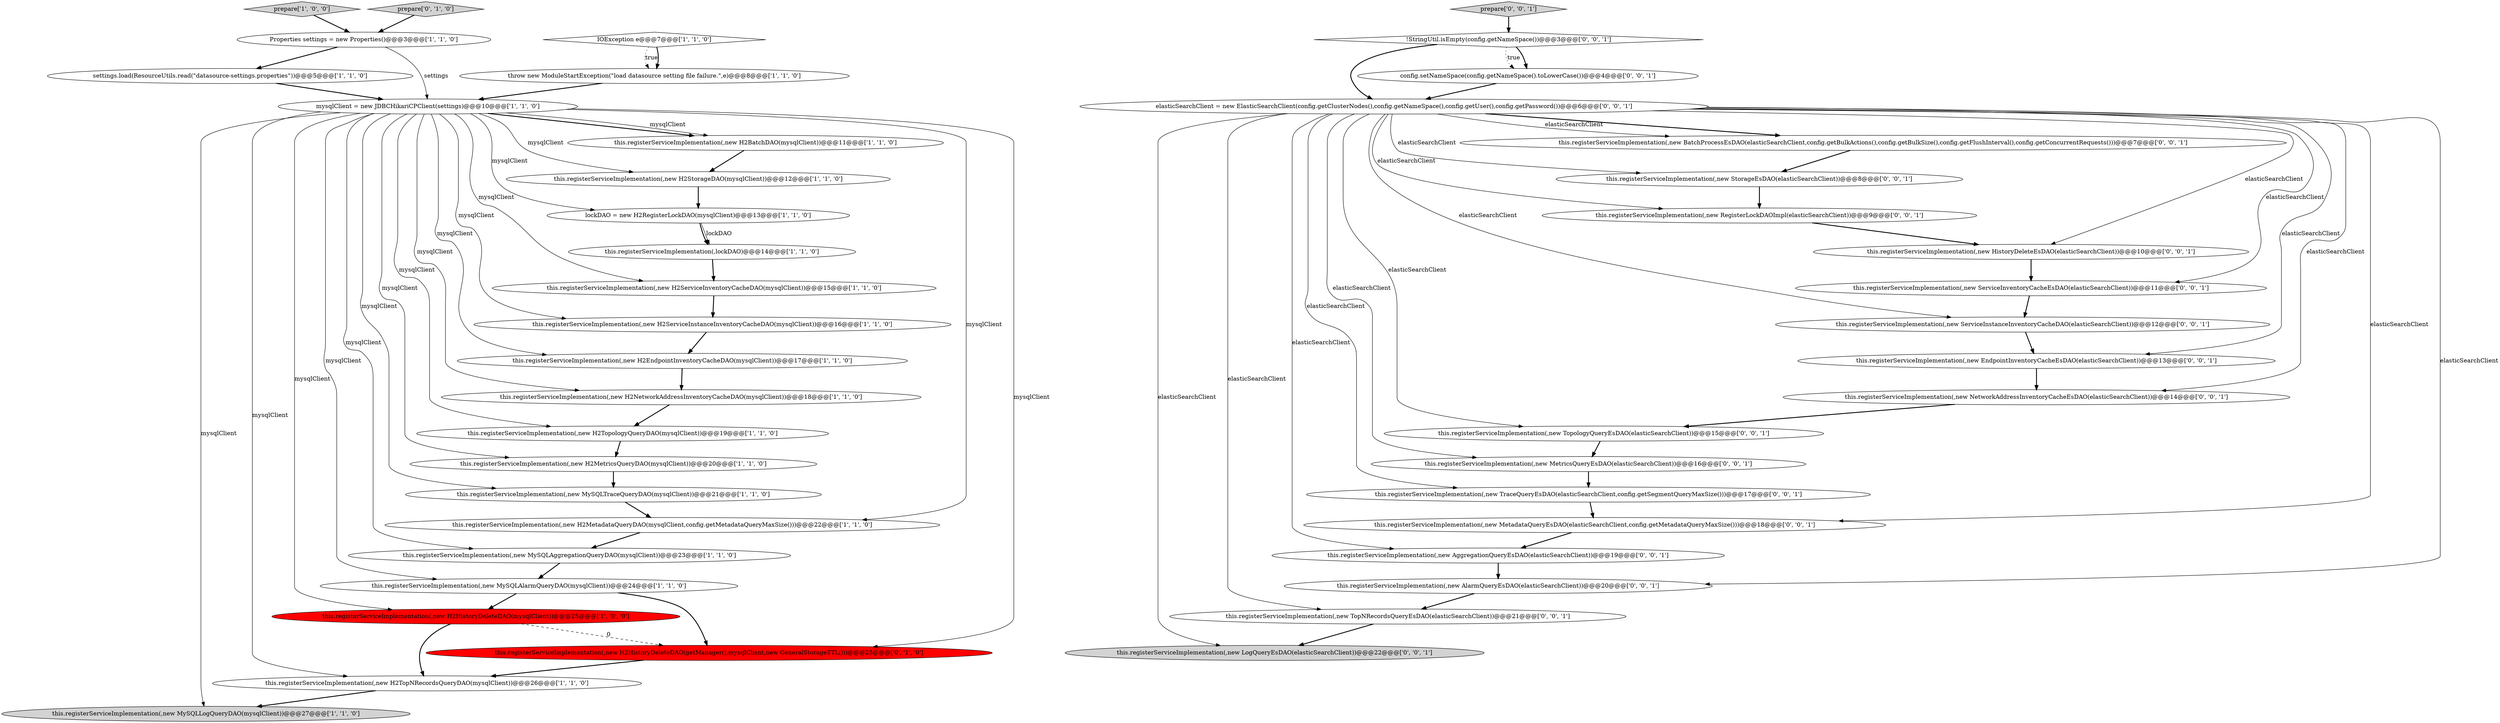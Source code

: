 digraph {
15 [style = filled, label = "this.registerServiceImplementation(,new MySQLTraceQueryDAO(mysqlClient))@@@21@@@['1', '1', '0']", fillcolor = white, shape = ellipse image = "AAA0AAABBB1BBB"];
20 [style = filled, label = "prepare['1', '0', '0']", fillcolor = lightgray, shape = diamond image = "AAA0AAABBB1BBB"];
6 [style = filled, label = "settings.load(ResourceUtils.read(\"datasource-settings.properties\"))@@@5@@@['1', '1', '0']", fillcolor = white, shape = ellipse image = "AAA0AAABBB1BBB"];
39 [style = filled, label = "this.registerServiceImplementation(,new TraceQueryEsDAO(elasticSearchClient,config.getSegmentQueryMaxSize()))@@@17@@@['0', '0', '1']", fillcolor = white, shape = ellipse image = "AAA0AAABBB3BBB"];
41 [style = filled, label = "this.registerServiceImplementation(,new RegisterLockDAOImpl(elasticSearchClient))@@@9@@@['0', '0', '1']", fillcolor = white, shape = ellipse image = "AAA0AAABBB3BBB"];
9 [style = filled, label = "mysqlClient = new JDBCHikariCPClient(settings)@@@10@@@['1', '1', '0']", fillcolor = white, shape = ellipse image = "AAA0AAABBB1BBB"];
25 [style = filled, label = "!StringUtil.isEmpty(config.getNameSpace())@@@3@@@['0', '0', '1']", fillcolor = white, shape = diamond image = "AAA0AAABBB3BBB"];
36 [style = filled, label = "this.registerServiceImplementation(,new MetadataQueryEsDAO(elasticSearchClient,config.getMetadataQueryMaxSize()))@@@18@@@['0', '0', '1']", fillcolor = white, shape = ellipse image = "AAA0AAABBB3BBB"];
21 [style = filled, label = "this.registerServiceImplementation(,new H2MetadataQueryDAO(mysqlClient,config.getMetadataQueryMaxSize()))@@@22@@@['1', '1', '0']", fillcolor = white, shape = ellipse image = "AAA0AAABBB1BBB"];
5 [style = filled, label = "this.registerServiceImplementation(,new H2TopNRecordsQueryDAO(mysqlClient))@@@26@@@['1', '1', '0']", fillcolor = white, shape = ellipse image = "AAA0AAABBB1BBB"];
33 [style = filled, label = "this.registerServiceImplementation(,new HistoryDeleteEsDAO(elasticSearchClient))@@@10@@@['0', '0', '1']", fillcolor = white, shape = ellipse image = "AAA0AAABBB3BBB"];
18 [style = filled, label = "this.registerServiceImplementation(,new H2ServiceInstanceInventoryCacheDAO(mysqlClient))@@@16@@@['1', '1', '0']", fillcolor = white, shape = ellipse image = "AAA0AAABBB1BBB"];
34 [style = filled, label = "this.registerServiceImplementation(,new TopologyQueryEsDAO(elasticSearchClient))@@@15@@@['0', '0', '1']", fillcolor = white, shape = ellipse image = "AAA0AAABBB3BBB"];
13 [style = filled, label = "this.registerServiceImplementation(,new H2TopologyQueryDAO(mysqlClient))@@@19@@@['1', '1', '0']", fillcolor = white, shape = ellipse image = "AAA0AAABBB1BBB"];
31 [style = filled, label = "elasticSearchClient = new ElasticSearchClient(config.getClusterNodes(),config.getNameSpace(),config.getUser(),config.getPassword())@@@6@@@['0', '0', '1']", fillcolor = white, shape = ellipse image = "AAA0AAABBB3BBB"];
24 [style = filled, label = "prepare['0', '1', '0']", fillcolor = lightgray, shape = diamond image = "AAA0AAABBB2BBB"];
40 [style = filled, label = "this.registerServiceImplementation(,new NetworkAddressInventoryCacheEsDAO(elasticSearchClient))@@@14@@@['0', '0', '1']", fillcolor = white, shape = ellipse image = "AAA0AAABBB3BBB"];
38 [style = filled, label = "this.registerServiceImplementation(,new EndpointInventoryCacheEsDAO(elasticSearchClient))@@@13@@@['0', '0', '1']", fillcolor = white, shape = ellipse image = "AAA0AAABBB3BBB"];
30 [style = filled, label = "config.setNameSpace(config.getNameSpace().toLowerCase())@@@4@@@['0', '0', '1']", fillcolor = white, shape = ellipse image = "AAA0AAABBB3BBB"];
26 [style = filled, label = "prepare['0', '0', '1']", fillcolor = lightgray, shape = diamond image = "AAA0AAABBB3BBB"];
37 [style = filled, label = "this.registerServiceImplementation(,new ServiceInstanceInventoryCacheDAO(elasticSearchClient))@@@12@@@['0', '0', '1']", fillcolor = white, shape = ellipse image = "AAA0AAABBB3BBB"];
14 [style = filled, label = "lockDAO = new H2RegisterLockDAO(mysqlClient)@@@13@@@['1', '1', '0']", fillcolor = white, shape = ellipse image = "AAA0AAABBB1BBB"];
4 [style = filled, label = "IOException e@@@7@@@['1', '1', '0']", fillcolor = white, shape = diamond image = "AAA0AAABBB1BBB"];
42 [style = filled, label = "this.registerServiceImplementation(,new MetricsQueryEsDAO(elasticSearchClient))@@@16@@@['0', '0', '1']", fillcolor = white, shape = ellipse image = "AAA0AAABBB3BBB"];
22 [style = filled, label = "this.registerServiceImplementation(,new H2ServiceInventoryCacheDAO(mysqlClient))@@@15@@@['1', '1', '0']", fillcolor = white, shape = ellipse image = "AAA0AAABBB1BBB"];
19 [style = filled, label = "this.registerServiceImplementation(,new MySQLLogQueryDAO(mysqlClient))@@@27@@@['1', '1', '0']", fillcolor = lightgray, shape = ellipse image = "AAA0AAABBB1BBB"];
10 [style = filled, label = "this.registerServiceImplementation(,new MySQLAlarmQueryDAO(mysqlClient))@@@24@@@['1', '1', '0']", fillcolor = white, shape = ellipse image = "AAA0AAABBB1BBB"];
12 [style = filled, label = "this.registerServiceImplementation(,new H2NetworkAddressInventoryCacheDAO(mysqlClient))@@@18@@@['1', '1', '0']", fillcolor = white, shape = ellipse image = "AAA0AAABBB1BBB"];
29 [style = filled, label = "this.registerServiceImplementation(,new StorageEsDAO(elasticSearchClient))@@@8@@@['0', '0', '1']", fillcolor = white, shape = ellipse image = "AAA0AAABBB3BBB"];
32 [style = filled, label = "this.registerServiceImplementation(,new ServiceInventoryCacheEsDAO(elasticSearchClient))@@@11@@@['0', '0', '1']", fillcolor = white, shape = ellipse image = "AAA0AAABBB3BBB"];
28 [style = filled, label = "this.registerServiceImplementation(,new LogQueryEsDAO(elasticSearchClient))@@@22@@@['0', '0', '1']", fillcolor = lightgray, shape = ellipse image = "AAA0AAABBB3BBB"];
27 [style = filled, label = "this.registerServiceImplementation(,new AggregationQueryEsDAO(elasticSearchClient))@@@19@@@['0', '0', '1']", fillcolor = white, shape = ellipse image = "AAA0AAABBB3BBB"];
16 [style = filled, label = "this.registerServiceImplementation(,lockDAO)@@@14@@@['1', '1', '0']", fillcolor = white, shape = ellipse image = "AAA0AAABBB1BBB"];
11 [style = filled, label = "this.registerServiceImplementation(,new H2HistoryDeleteDAO(mysqlClient))@@@25@@@['1', '0', '0']", fillcolor = red, shape = ellipse image = "AAA1AAABBB1BBB"];
2 [style = filled, label = "this.registerServiceImplementation(,new H2StorageDAO(mysqlClient))@@@12@@@['1', '1', '0']", fillcolor = white, shape = ellipse image = "AAA0AAABBB1BBB"];
3 [style = filled, label = "this.registerServiceImplementation(,new H2BatchDAO(mysqlClient))@@@11@@@['1', '1', '0']", fillcolor = white, shape = ellipse image = "AAA0AAABBB1BBB"];
23 [style = filled, label = "this.registerServiceImplementation(,new H2HistoryDeleteDAO(getManager(),mysqlClient,new GeneralStorageTTL()))@@@25@@@['0', '1', '0']", fillcolor = red, shape = ellipse image = "AAA1AAABBB2BBB"];
44 [style = filled, label = "this.registerServiceImplementation(,new AlarmQueryEsDAO(elasticSearchClient))@@@20@@@['0', '0', '1']", fillcolor = white, shape = ellipse image = "AAA0AAABBB3BBB"];
1 [style = filled, label = "this.registerServiceImplementation(,new MySQLAggregationQueryDAO(mysqlClient))@@@23@@@['1', '1', '0']", fillcolor = white, shape = ellipse image = "AAA0AAABBB1BBB"];
43 [style = filled, label = "this.registerServiceImplementation(,new TopNRecordsQueryEsDAO(elasticSearchClient))@@@21@@@['0', '0', '1']", fillcolor = white, shape = ellipse image = "AAA0AAABBB3BBB"];
17 [style = filled, label = "Properties settings = new Properties()@@@3@@@['1', '1', '0']", fillcolor = white, shape = ellipse image = "AAA0AAABBB1BBB"];
0 [style = filled, label = "throw new ModuleStartException(\"load datasource setting file failure.\",e)@@@8@@@['1', '1', '0']", fillcolor = white, shape = ellipse image = "AAA0AAABBB1BBB"];
8 [style = filled, label = "this.registerServiceImplementation(,new H2EndpointInventoryCacheDAO(mysqlClient))@@@17@@@['1', '1', '0']", fillcolor = white, shape = ellipse image = "AAA0AAABBB1BBB"];
35 [style = filled, label = "this.registerServiceImplementation(,new BatchProcessEsDAO(elasticSearchClient,config.getBulkActions(),config.getBulkSize(),config.getFlushInterval(),config.getConcurrentRequests()))@@@7@@@['0', '0', '1']", fillcolor = white, shape = ellipse image = "AAA0AAABBB3BBB"];
7 [style = filled, label = "this.registerServiceImplementation(,new H2MetricsQueryDAO(mysqlClient))@@@20@@@['1', '1', '0']", fillcolor = white, shape = ellipse image = "AAA0AAABBB1BBB"];
14->16 [style = bold, label=""];
9->7 [style = solid, label="mysqlClient"];
9->23 [style = solid, label="mysqlClient"];
9->1 [style = solid, label="mysqlClient"];
31->27 [style = solid, label="elasticSearchClient"];
9->5 [style = solid, label="mysqlClient"];
0->9 [style = bold, label=""];
20->17 [style = bold, label=""];
31->40 [style = solid, label="elasticSearchClient"];
35->29 [style = bold, label=""];
23->5 [style = bold, label=""];
32->37 [style = bold, label=""];
9->10 [style = solid, label="mysqlClient"];
31->43 [style = solid, label="elasticSearchClient"];
17->6 [style = bold, label=""];
15->21 [style = bold, label=""];
25->30 [style = bold, label=""];
29->41 [style = bold, label=""];
9->12 [style = solid, label="mysqlClient"];
27->44 [style = bold, label=""];
26->25 [style = bold, label=""];
42->39 [style = bold, label=""];
31->38 [style = solid, label="elasticSearchClient"];
4->0 [style = dotted, label="true"];
14->16 [style = solid, label="lockDAO"];
11->23 [style = dashed, label="0"];
34->42 [style = bold, label=""];
40->34 [style = bold, label=""];
31->44 [style = solid, label="elasticSearchClient"];
16->22 [style = bold, label=""];
9->11 [style = solid, label="mysqlClient"];
31->32 [style = solid, label="elasticSearchClient"];
44->43 [style = bold, label=""];
4->0 [style = bold, label=""];
43->28 [style = bold, label=""];
25->31 [style = bold, label=""];
9->18 [style = solid, label="mysqlClient"];
9->19 [style = solid, label="mysqlClient"];
31->41 [style = solid, label="elasticSearchClient"];
5->19 [style = bold, label=""];
12->13 [style = bold, label=""];
11->5 [style = bold, label=""];
31->42 [style = solid, label="elasticSearchClient"];
31->34 [style = solid, label="elasticSearchClient"];
22->18 [style = bold, label=""];
9->22 [style = solid, label="mysqlClient"];
31->35 [style = bold, label=""];
3->2 [style = bold, label=""];
36->27 [style = bold, label=""];
17->9 [style = solid, label="settings"];
10->23 [style = bold, label=""];
13->7 [style = bold, label=""];
30->31 [style = bold, label=""];
37->38 [style = bold, label=""];
31->37 [style = solid, label="elasticSearchClient"];
21->1 [style = bold, label=""];
2->14 [style = bold, label=""];
24->17 [style = bold, label=""];
9->2 [style = solid, label="mysqlClient"];
9->15 [style = solid, label="mysqlClient"];
31->35 [style = solid, label="elasticSearchClient"];
9->3 [style = bold, label=""];
7->15 [style = bold, label=""];
33->32 [style = bold, label=""];
9->21 [style = solid, label="mysqlClient"];
31->29 [style = solid, label="elasticSearchClient"];
9->8 [style = solid, label="mysqlClient"];
18->8 [style = bold, label=""];
31->33 [style = solid, label="elasticSearchClient"];
41->33 [style = bold, label=""];
9->13 [style = solid, label="mysqlClient"];
9->14 [style = solid, label="mysqlClient"];
6->9 [style = bold, label=""];
31->28 [style = solid, label="elasticSearchClient"];
31->36 [style = solid, label="elasticSearchClient"];
38->40 [style = bold, label=""];
1->10 [style = bold, label=""];
25->30 [style = dotted, label="true"];
39->36 [style = bold, label=""];
9->3 [style = solid, label="mysqlClient"];
8->12 [style = bold, label=""];
31->39 [style = solid, label="elasticSearchClient"];
10->11 [style = bold, label=""];
}
